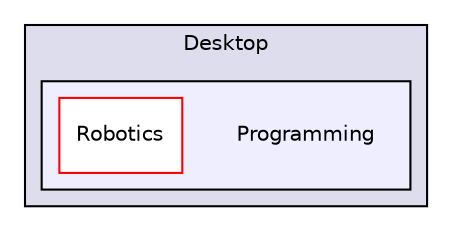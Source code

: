 digraph "C:/Users/dogea/Desktop/Programming" {
  compound=true
  node [ fontsize="10", fontname="Helvetica"];
  edge [ labelfontsize="10", labelfontname="Helvetica"];
  subgraph clusterdir_f63d0d575da77c6bfc7d5e50fe5c142b {
    graph [ bgcolor="#ddddee", pencolor="black", label="Desktop" fontname="Helvetica", fontsize="10", URL="dir_f63d0d575da77c6bfc7d5e50fe5c142b.html"]
  subgraph clusterdir_6fa360bcf935be72a787774764bc51b0 {
    graph [ bgcolor="#eeeeff", pencolor="black", label="" URL="dir_6fa360bcf935be72a787774764bc51b0.html"];
    dir_6fa360bcf935be72a787774764bc51b0 [shape=plaintext label="Programming"];
    dir_ee322ea1c49dd25ff4e0d3c07c077466 [shape=box label="Robotics" color="red" fillcolor="white" style="filled" URL="dir_ee322ea1c49dd25ff4e0d3c07c077466.html"];
  }
  }
}
